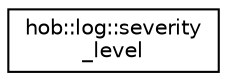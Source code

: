 digraph "Graphical Class Hierarchy"
{
 // LATEX_PDF_SIZE
  edge [fontname="Helvetica",fontsize="10",labelfontname="Helvetica",labelfontsize="10"];
  node [fontname="Helvetica",fontsize="10",shape=record];
  rankdir="LR";
  Node0 [label="hob::log::severity\l_level",height=0.2,width=0.4,color="black", fillcolor="white", style="filled",URL="$structhob_1_1log_1_1severity__level.html",tooltip="Scoped enumeration, but with implicit conversion."];
}

